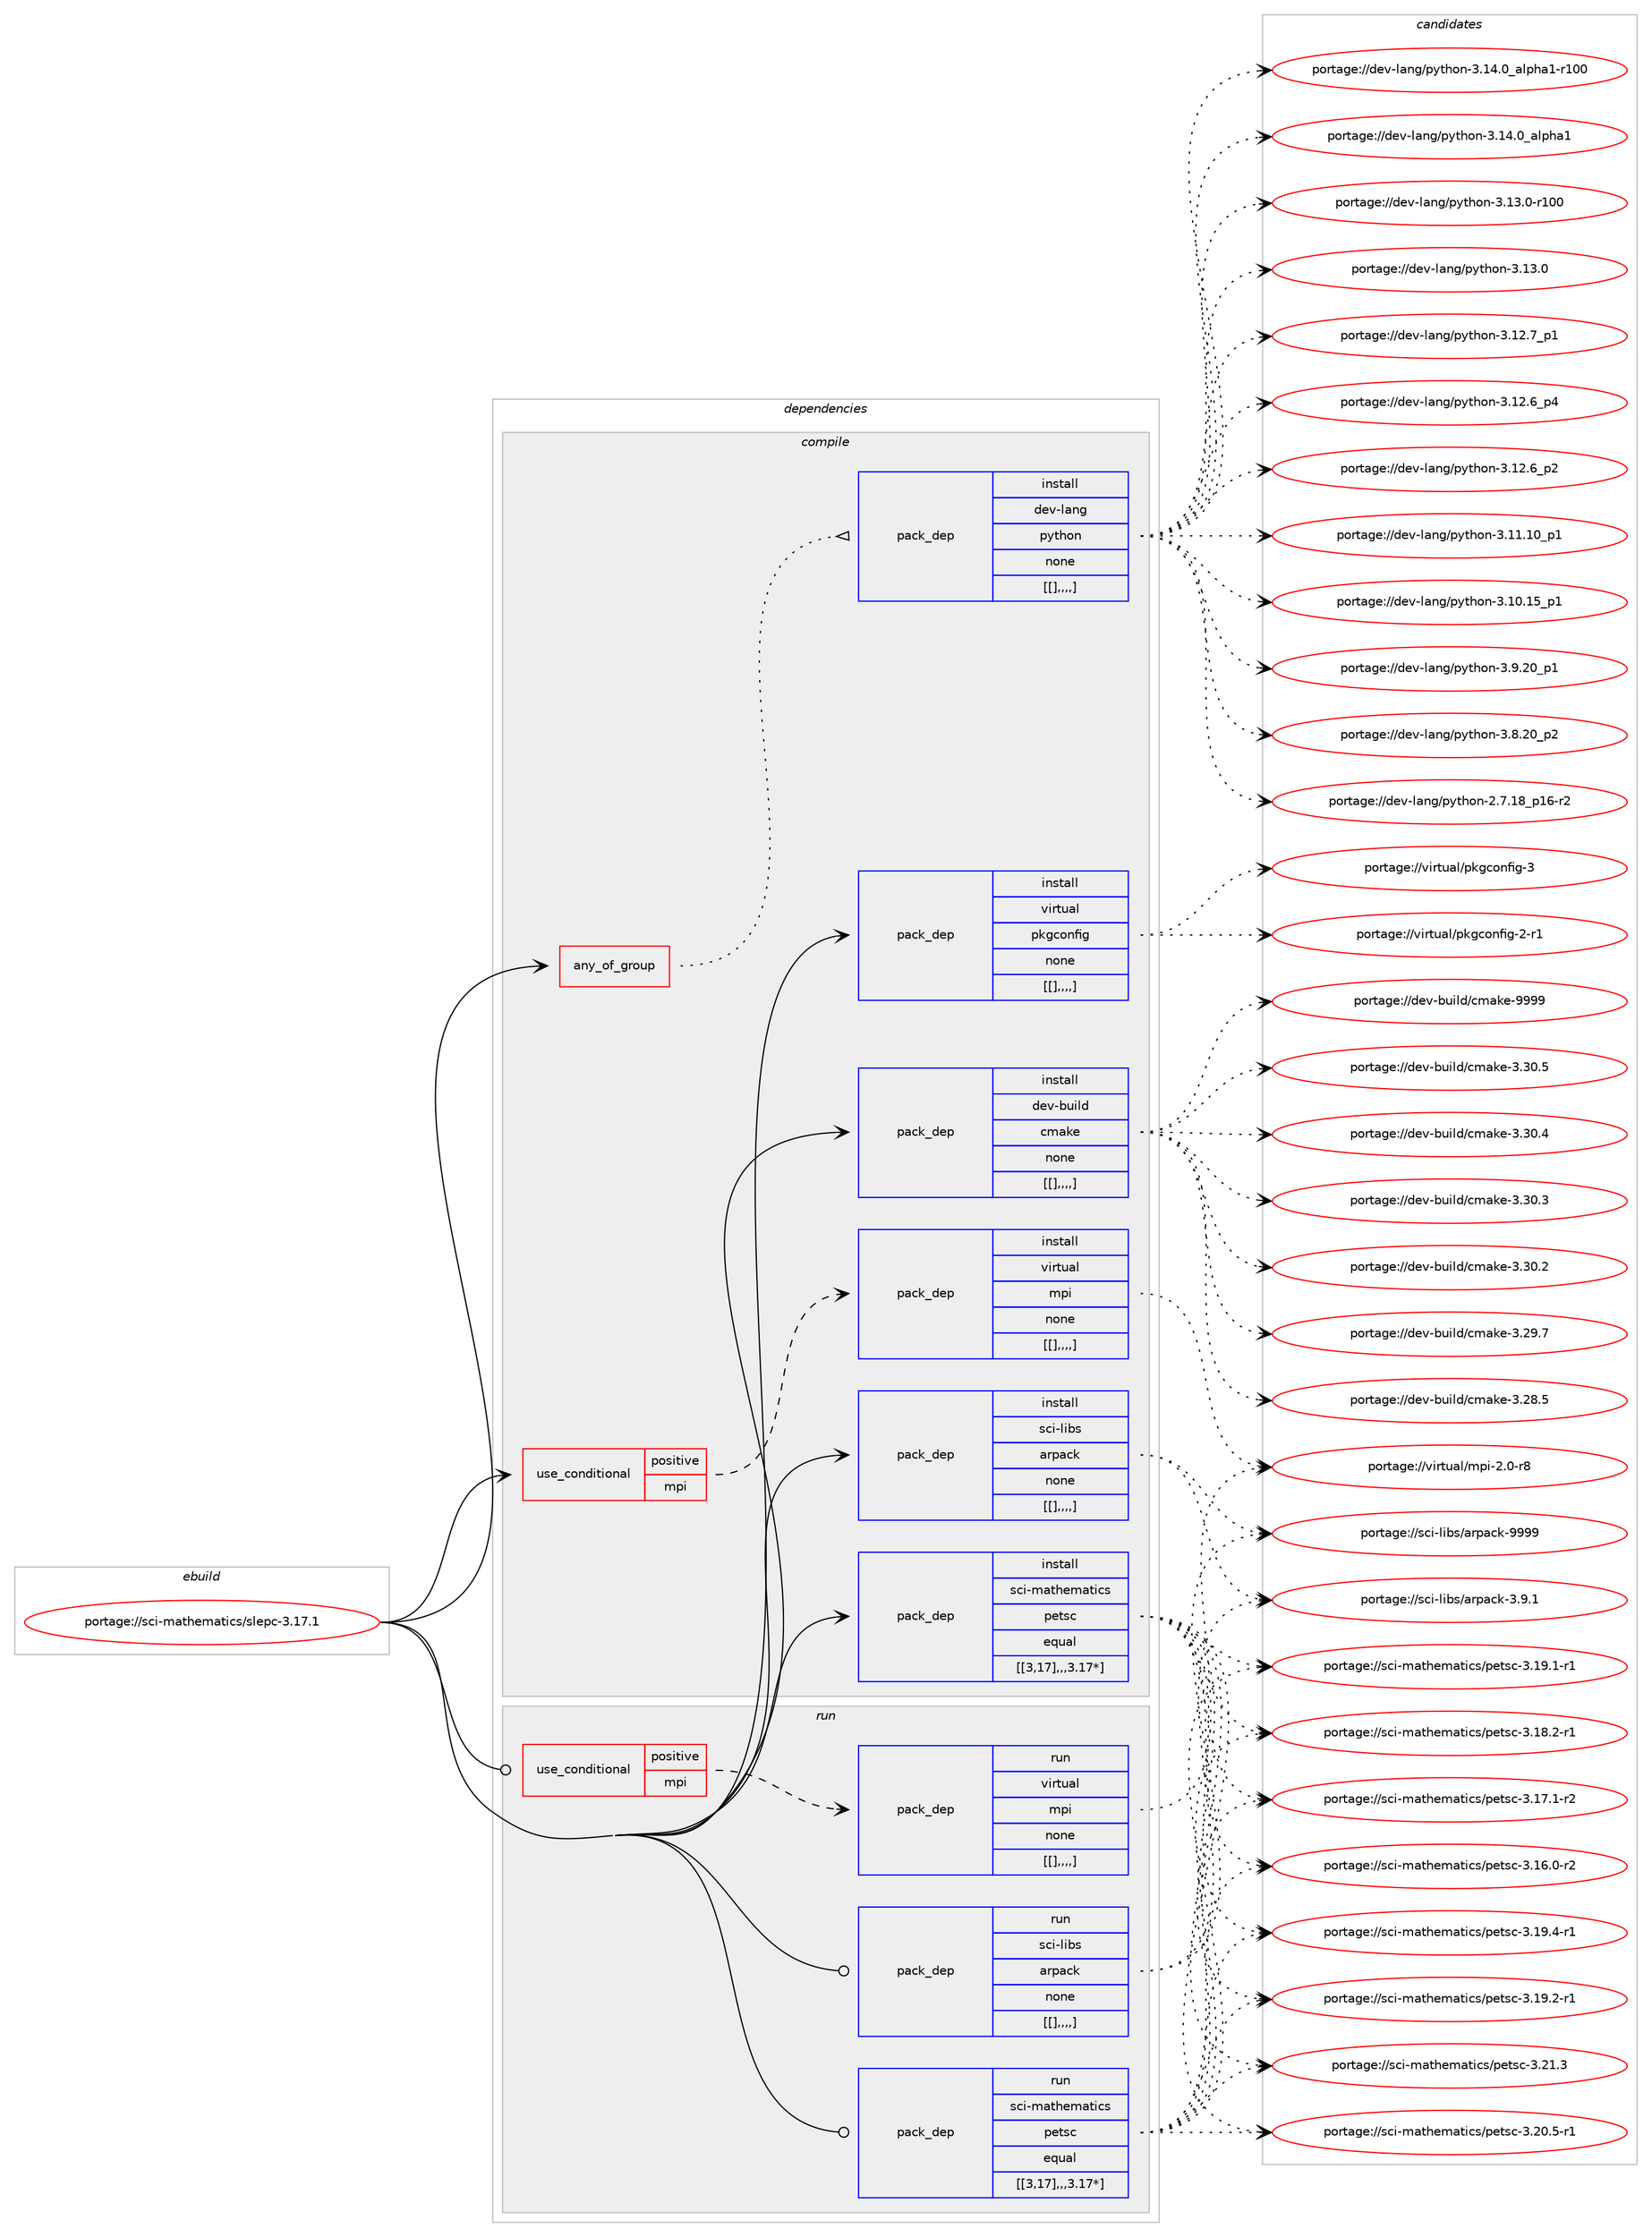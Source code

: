 digraph prolog {

# *************
# Graph options
# *************

newrank=true;
concentrate=true;
compound=true;
graph [rankdir=LR,fontname=Helvetica,fontsize=10,ranksep=1.5];#, ranksep=2.5, nodesep=0.2];
edge  [arrowhead=vee];
node  [fontname=Helvetica,fontsize=10];

# **********
# The ebuild
# **********

subgraph cluster_leftcol {
color=gray;
label=<<i>ebuild</i>>;
id [label="portage://sci-mathematics/slepc-3.17.1", color=red, width=4, href="../sci-mathematics/slepc-3.17.1.svg"];
}

# ****************
# The dependencies
# ****************

subgraph cluster_midcol {
color=gray;
label=<<i>dependencies</i>>;
subgraph cluster_compile {
fillcolor="#eeeeee";
style=filled;
label=<<i>compile</i>>;
subgraph any2969 {
dependency431409 [label=<<TABLE BORDER="0" CELLBORDER="1" CELLSPACING="0" CELLPADDING="4"><TR><TD CELLPADDING="10">any_of_group</TD></TR></TABLE>>, shape=none, color=red];subgraph pack313562 {
dependency431470 [label=<<TABLE BORDER="0" CELLBORDER="1" CELLSPACING="0" CELLPADDING="4" WIDTH="220"><TR><TD ROWSPAN="6" CELLPADDING="30">pack_dep</TD></TR><TR><TD WIDTH="110">install</TD></TR><TR><TD>dev-lang</TD></TR><TR><TD>python</TD></TR><TR><TD>none</TD></TR><TR><TD>[[],,,,]</TD></TR></TABLE>>, shape=none, color=blue];
}
dependency431409:e -> dependency431470:w [weight=20,style="dotted",arrowhead="oinv"];
}
id:e -> dependency431409:w [weight=20,style="solid",arrowhead="vee"];
subgraph cond114755 {
dependency431480 [label=<<TABLE BORDER="0" CELLBORDER="1" CELLSPACING="0" CELLPADDING="4"><TR><TD ROWSPAN="3" CELLPADDING="10">use_conditional</TD></TR><TR><TD>positive</TD></TR><TR><TD>mpi</TD></TR></TABLE>>, shape=none, color=red];
subgraph pack313568 {
dependency431506 [label=<<TABLE BORDER="0" CELLBORDER="1" CELLSPACING="0" CELLPADDING="4" WIDTH="220"><TR><TD ROWSPAN="6" CELLPADDING="30">pack_dep</TD></TR><TR><TD WIDTH="110">install</TD></TR><TR><TD>virtual</TD></TR><TR><TD>mpi</TD></TR><TR><TD>none</TD></TR><TR><TD>[[],,,,]</TD></TR></TABLE>>, shape=none, color=blue];
}
dependency431480:e -> dependency431506:w [weight=20,style="dashed",arrowhead="vee"];
}
id:e -> dependency431480:w [weight=20,style="solid",arrowhead="vee"];
subgraph pack313583 {
dependency431546 [label=<<TABLE BORDER="0" CELLBORDER="1" CELLSPACING="0" CELLPADDING="4" WIDTH="220"><TR><TD ROWSPAN="6" CELLPADDING="30">pack_dep</TD></TR><TR><TD WIDTH="110">install</TD></TR><TR><TD>dev-build</TD></TR><TR><TD>cmake</TD></TR><TR><TD>none</TD></TR><TR><TD>[[],,,,]</TD></TR></TABLE>>, shape=none, color=blue];
}
id:e -> dependency431546:w [weight=20,style="solid",arrowhead="vee"];
subgraph pack313626 {
dependency431589 [label=<<TABLE BORDER="0" CELLBORDER="1" CELLSPACING="0" CELLPADDING="4" WIDTH="220"><TR><TD ROWSPAN="6" CELLPADDING="30">pack_dep</TD></TR><TR><TD WIDTH="110">install</TD></TR><TR><TD>sci-libs</TD></TR><TR><TD>arpack</TD></TR><TR><TD>none</TD></TR><TR><TD>[[],,,,]</TD></TR></TABLE>>, shape=none, color=blue];
}
id:e -> dependency431589:w [weight=20,style="solid",arrowhead="vee"];
subgraph pack313684 {
dependency431694 [label=<<TABLE BORDER="0" CELLBORDER="1" CELLSPACING="0" CELLPADDING="4" WIDTH="220"><TR><TD ROWSPAN="6" CELLPADDING="30">pack_dep</TD></TR><TR><TD WIDTH="110">install</TD></TR><TR><TD>sci-mathematics</TD></TR><TR><TD>petsc</TD></TR><TR><TD>equal</TD></TR><TR><TD>[[3,17],,,3.17*]</TD></TR></TABLE>>, shape=none, color=blue];
}
id:e -> dependency431694:w [weight=20,style="solid",arrowhead="vee"];
subgraph pack313745 {
dependency431759 [label=<<TABLE BORDER="0" CELLBORDER="1" CELLSPACING="0" CELLPADDING="4" WIDTH="220"><TR><TD ROWSPAN="6" CELLPADDING="30">pack_dep</TD></TR><TR><TD WIDTH="110">install</TD></TR><TR><TD>virtual</TD></TR><TR><TD>pkgconfig</TD></TR><TR><TD>none</TD></TR><TR><TD>[[],,,,]</TD></TR></TABLE>>, shape=none, color=blue];
}
id:e -> dependency431759:w [weight=20,style="solid",arrowhead="vee"];
}
subgraph cluster_compileandrun {
fillcolor="#eeeeee";
style=filled;
label=<<i>compile and run</i>>;
}
subgraph cluster_run {
fillcolor="#eeeeee";
style=filled;
label=<<i>run</i>>;
subgraph cond114846 {
dependency431787 [label=<<TABLE BORDER="0" CELLBORDER="1" CELLSPACING="0" CELLPADDING="4"><TR><TD ROWSPAN="3" CELLPADDING="10">use_conditional</TD></TR><TR><TD>positive</TD></TR><TR><TD>mpi</TD></TR></TABLE>>, shape=none, color=red];
subgraph pack313779 {
dependency431792 [label=<<TABLE BORDER="0" CELLBORDER="1" CELLSPACING="0" CELLPADDING="4" WIDTH="220"><TR><TD ROWSPAN="6" CELLPADDING="30">pack_dep</TD></TR><TR><TD WIDTH="110">run</TD></TR><TR><TD>virtual</TD></TR><TR><TD>mpi</TD></TR><TR><TD>none</TD></TR><TR><TD>[[],,,,]</TD></TR></TABLE>>, shape=none, color=blue];
}
dependency431787:e -> dependency431792:w [weight=20,style="dashed",arrowhead="vee"];
}
id:e -> dependency431787:w [weight=20,style="solid",arrowhead="odot"];
subgraph pack313807 {
dependency431849 [label=<<TABLE BORDER="0" CELLBORDER="1" CELLSPACING="0" CELLPADDING="4" WIDTH="220"><TR><TD ROWSPAN="6" CELLPADDING="30">pack_dep</TD></TR><TR><TD WIDTH="110">run</TD></TR><TR><TD>sci-libs</TD></TR><TR><TD>arpack</TD></TR><TR><TD>none</TD></TR><TR><TD>[[],,,,]</TD></TR></TABLE>>, shape=none, color=blue];
}
id:e -> dependency431849:w [weight=20,style="solid",arrowhead="odot"];
subgraph pack313864 {
dependency431916 [label=<<TABLE BORDER="0" CELLBORDER="1" CELLSPACING="0" CELLPADDING="4" WIDTH="220"><TR><TD ROWSPAN="6" CELLPADDING="30">pack_dep</TD></TR><TR><TD WIDTH="110">run</TD></TR><TR><TD>sci-mathematics</TD></TR><TR><TD>petsc</TD></TR><TR><TD>equal</TD></TR><TR><TD>[[3,17],,,3.17*]</TD></TR></TABLE>>, shape=none, color=blue];
}
id:e -> dependency431916:w [weight=20,style="solid",arrowhead="odot"];
}
}

# **************
# The candidates
# **************

subgraph cluster_choices {
rank=same;
color=gray;
label=<<i>candidates</i>>;

subgraph choice312730 {
color=black;
nodesep=1;
choice100101118451089711010347112121116104111110455146495246489597108112104974945114494848 [label="portage://dev-lang/python-3.14.0_alpha1-r100", color=red, width=4,href="../dev-lang/python-3.14.0_alpha1-r100.svg"];
choice1001011184510897110103471121211161041111104551464952464895971081121049749 [label="portage://dev-lang/python-3.14.0_alpha1", color=red, width=4,href="../dev-lang/python-3.14.0_alpha1.svg"];
choice1001011184510897110103471121211161041111104551464951464845114494848 [label="portage://dev-lang/python-3.13.0-r100", color=red, width=4,href="../dev-lang/python-3.13.0-r100.svg"];
choice10010111845108971101034711212111610411111045514649514648 [label="portage://dev-lang/python-3.13.0", color=red, width=4,href="../dev-lang/python-3.13.0.svg"];
choice100101118451089711010347112121116104111110455146495046559511249 [label="portage://dev-lang/python-3.12.7_p1", color=red, width=4,href="../dev-lang/python-3.12.7_p1.svg"];
choice100101118451089711010347112121116104111110455146495046549511252 [label="portage://dev-lang/python-3.12.6_p4", color=red, width=4,href="../dev-lang/python-3.12.6_p4.svg"];
choice100101118451089711010347112121116104111110455146495046549511250 [label="portage://dev-lang/python-3.12.6_p2", color=red, width=4,href="../dev-lang/python-3.12.6_p2.svg"];
choice10010111845108971101034711212111610411111045514649494649489511249 [label="portage://dev-lang/python-3.11.10_p1", color=red, width=4,href="../dev-lang/python-3.11.10_p1.svg"];
choice10010111845108971101034711212111610411111045514649484649539511249 [label="portage://dev-lang/python-3.10.15_p1", color=red, width=4,href="../dev-lang/python-3.10.15_p1.svg"];
choice100101118451089711010347112121116104111110455146574650489511249 [label="portage://dev-lang/python-3.9.20_p1", color=red, width=4,href="../dev-lang/python-3.9.20_p1.svg"];
choice100101118451089711010347112121116104111110455146564650489511250 [label="portage://dev-lang/python-3.8.20_p2", color=red, width=4,href="../dev-lang/python-3.8.20_p2.svg"];
choice100101118451089711010347112121116104111110455046554649569511249544511450 [label="portage://dev-lang/python-2.7.18_p16-r2", color=red, width=4,href="../dev-lang/python-2.7.18_p16-r2.svg"];
dependency431470:e -> choice100101118451089711010347112121116104111110455146495246489597108112104974945114494848:w [style=dotted,weight="100"];
dependency431470:e -> choice1001011184510897110103471121211161041111104551464952464895971081121049749:w [style=dotted,weight="100"];
dependency431470:e -> choice1001011184510897110103471121211161041111104551464951464845114494848:w [style=dotted,weight="100"];
dependency431470:e -> choice10010111845108971101034711212111610411111045514649514648:w [style=dotted,weight="100"];
dependency431470:e -> choice100101118451089711010347112121116104111110455146495046559511249:w [style=dotted,weight="100"];
dependency431470:e -> choice100101118451089711010347112121116104111110455146495046549511252:w [style=dotted,weight="100"];
dependency431470:e -> choice100101118451089711010347112121116104111110455146495046549511250:w [style=dotted,weight="100"];
dependency431470:e -> choice10010111845108971101034711212111610411111045514649494649489511249:w [style=dotted,weight="100"];
dependency431470:e -> choice10010111845108971101034711212111610411111045514649484649539511249:w [style=dotted,weight="100"];
dependency431470:e -> choice100101118451089711010347112121116104111110455146574650489511249:w [style=dotted,weight="100"];
dependency431470:e -> choice100101118451089711010347112121116104111110455146564650489511250:w [style=dotted,weight="100"];
dependency431470:e -> choice100101118451089711010347112121116104111110455046554649569511249544511450:w [style=dotted,weight="100"];
}
subgraph choice312758 {
color=black;
nodesep=1;
choice1181051141161179710847109112105455046484511456 [label="portage://virtual/mpi-2.0-r8", color=red, width=4,href="../virtual/mpi-2.0-r8.svg"];
dependency431506:e -> choice1181051141161179710847109112105455046484511456:w [style=dotted,weight="100"];
}
subgraph choice312779 {
color=black;
nodesep=1;
choice10010111845981171051081004799109971071014557575757 [label="portage://dev-build/cmake-9999", color=red, width=4,href="../dev-build/cmake-9999.svg"];
choice100101118459811710510810047991099710710145514651484653 [label="portage://dev-build/cmake-3.30.5", color=red, width=4,href="../dev-build/cmake-3.30.5.svg"];
choice100101118459811710510810047991099710710145514651484652 [label="portage://dev-build/cmake-3.30.4", color=red, width=4,href="../dev-build/cmake-3.30.4.svg"];
choice100101118459811710510810047991099710710145514651484651 [label="portage://dev-build/cmake-3.30.3", color=red, width=4,href="../dev-build/cmake-3.30.3.svg"];
choice100101118459811710510810047991099710710145514651484650 [label="portage://dev-build/cmake-3.30.2", color=red, width=4,href="../dev-build/cmake-3.30.2.svg"];
choice100101118459811710510810047991099710710145514650574655 [label="portage://dev-build/cmake-3.29.7", color=red, width=4,href="../dev-build/cmake-3.29.7.svg"];
choice100101118459811710510810047991099710710145514650564653 [label="portage://dev-build/cmake-3.28.5", color=red, width=4,href="../dev-build/cmake-3.28.5.svg"];
dependency431546:e -> choice10010111845981171051081004799109971071014557575757:w [style=dotted,weight="100"];
dependency431546:e -> choice100101118459811710510810047991099710710145514651484653:w [style=dotted,weight="100"];
dependency431546:e -> choice100101118459811710510810047991099710710145514651484652:w [style=dotted,weight="100"];
dependency431546:e -> choice100101118459811710510810047991099710710145514651484651:w [style=dotted,weight="100"];
dependency431546:e -> choice100101118459811710510810047991099710710145514651484650:w [style=dotted,weight="100"];
dependency431546:e -> choice100101118459811710510810047991099710710145514650574655:w [style=dotted,weight="100"];
dependency431546:e -> choice100101118459811710510810047991099710710145514650564653:w [style=dotted,weight="100"];
}
subgraph choice312806 {
color=black;
nodesep=1;
choice115991054510810598115479711411297991074557575757 [label="portage://sci-libs/arpack-9999", color=red, width=4,href="../sci-libs/arpack-9999.svg"];
choice11599105451081059811547971141129799107455146574649 [label="portage://sci-libs/arpack-3.9.1", color=red, width=4,href="../sci-libs/arpack-3.9.1.svg"];
dependency431589:e -> choice115991054510810598115479711411297991074557575757:w [style=dotted,weight="100"];
dependency431589:e -> choice11599105451081059811547971141129799107455146574649:w [style=dotted,weight="100"];
}
subgraph choice312809 {
color=black;
nodesep=1;
choice1159910545109971161041011099711610599115471121011161159945514650494651 [label="portage://sci-mathematics/petsc-3.21.3", color=red, width=4,href="../sci-mathematics/petsc-3.21.3.svg"];
choice11599105451099711610410110997116105991154711210111611599455146504846534511449 [label="portage://sci-mathematics/petsc-3.20.5-r1", color=red, width=4,href="../sci-mathematics/petsc-3.20.5-r1.svg"];
choice11599105451099711610410110997116105991154711210111611599455146495746524511449 [label="portage://sci-mathematics/petsc-3.19.4-r1", color=red, width=4,href="../sci-mathematics/petsc-3.19.4-r1.svg"];
choice11599105451099711610410110997116105991154711210111611599455146495746504511449 [label="portage://sci-mathematics/petsc-3.19.2-r1", color=red, width=4,href="../sci-mathematics/petsc-3.19.2-r1.svg"];
choice11599105451099711610410110997116105991154711210111611599455146495746494511449 [label="portage://sci-mathematics/petsc-3.19.1-r1", color=red, width=4,href="../sci-mathematics/petsc-3.19.1-r1.svg"];
choice11599105451099711610410110997116105991154711210111611599455146495646504511449 [label="portage://sci-mathematics/petsc-3.18.2-r1", color=red, width=4,href="../sci-mathematics/petsc-3.18.2-r1.svg"];
choice11599105451099711610410110997116105991154711210111611599455146495546494511450 [label="portage://sci-mathematics/petsc-3.17.1-r2", color=red, width=4,href="../sci-mathematics/petsc-3.17.1-r2.svg"];
choice11599105451099711610410110997116105991154711210111611599455146495446484511450 [label="portage://sci-mathematics/petsc-3.16.0-r2", color=red, width=4,href="../sci-mathematics/petsc-3.16.0-r2.svg"];
dependency431694:e -> choice1159910545109971161041011099711610599115471121011161159945514650494651:w [style=dotted,weight="100"];
dependency431694:e -> choice11599105451099711610410110997116105991154711210111611599455146504846534511449:w [style=dotted,weight="100"];
dependency431694:e -> choice11599105451099711610410110997116105991154711210111611599455146495746524511449:w [style=dotted,weight="100"];
dependency431694:e -> choice11599105451099711610410110997116105991154711210111611599455146495746504511449:w [style=dotted,weight="100"];
dependency431694:e -> choice11599105451099711610410110997116105991154711210111611599455146495746494511449:w [style=dotted,weight="100"];
dependency431694:e -> choice11599105451099711610410110997116105991154711210111611599455146495646504511449:w [style=dotted,weight="100"];
dependency431694:e -> choice11599105451099711610410110997116105991154711210111611599455146495546494511450:w [style=dotted,weight="100"];
dependency431694:e -> choice11599105451099711610410110997116105991154711210111611599455146495446484511450:w [style=dotted,weight="100"];
}
subgraph choice312817 {
color=black;
nodesep=1;
choice1181051141161179710847112107103991111101021051034551 [label="portage://virtual/pkgconfig-3", color=red, width=4,href="../virtual/pkgconfig-3.svg"];
choice11810511411611797108471121071039911111010210510345504511449 [label="portage://virtual/pkgconfig-2-r1", color=red, width=4,href="../virtual/pkgconfig-2-r1.svg"];
dependency431759:e -> choice1181051141161179710847112107103991111101021051034551:w [style=dotted,weight="100"];
dependency431759:e -> choice11810511411611797108471121071039911111010210510345504511449:w [style=dotted,weight="100"];
}
subgraph choice312835 {
color=black;
nodesep=1;
choice1181051141161179710847109112105455046484511456 [label="portage://virtual/mpi-2.0-r8", color=red, width=4,href="../virtual/mpi-2.0-r8.svg"];
dependency431792:e -> choice1181051141161179710847109112105455046484511456:w [style=dotted,weight="100"];
}
subgraph choice312851 {
color=black;
nodesep=1;
choice115991054510810598115479711411297991074557575757 [label="portage://sci-libs/arpack-9999", color=red, width=4,href="../sci-libs/arpack-9999.svg"];
choice11599105451081059811547971141129799107455146574649 [label="portage://sci-libs/arpack-3.9.1", color=red, width=4,href="../sci-libs/arpack-3.9.1.svg"];
dependency431849:e -> choice115991054510810598115479711411297991074557575757:w [style=dotted,weight="100"];
dependency431849:e -> choice11599105451081059811547971141129799107455146574649:w [style=dotted,weight="100"];
}
subgraph choice312862 {
color=black;
nodesep=1;
choice1159910545109971161041011099711610599115471121011161159945514650494651 [label="portage://sci-mathematics/petsc-3.21.3", color=red, width=4,href="../sci-mathematics/petsc-3.21.3.svg"];
choice11599105451099711610410110997116105991154711210111611599455146504846534511449 [label="portage://sci-mathematics/petsc-3.20.5-r1", color=red, width=4,href="../sci-mathematics/petsc-3.20.5-r1.svg"];
choice11599105451099711610410110997116105991154711210111611599455146495746524511449 [label="portage://sci-mathematics/petsc-3.19.4-r1", color=red, width=4,href="../sci-mathematics/petsc-3.19.4-r1.svg"];
choice11599105451099711610410110997116105991154711210111611599455146495746504511449 [label="portage://sci-mathematics/petsc-3.19.2-r1", color=red, width=4,href="../sci-mathematics/petsc-3.19.2-r1.svg"];
choice11599105451099711610410110997116105991154711210111611599455146495746494511449 [label="portage://sci-mathematics/petsc-3.19.1-r1", color=red, width=4,href="../sci-mathematics/petsc-3.19.1-r1.svg"];
choice11599105451099711610410110997116105991154711210111611599455146495646504511449 [label="portage://sci-mathematics/petsc-3.18.2-r1", color=red, width=4,href="../sci-mathematics/petsc-3.18.2-r1.svg"];
choice11599105451099711610410110997116105991154711210111611599455146495546494511450 [label="portage://sci-mathematics/petsc-3.17.1-r2", color=red, width=4,href="../sci-mathematics/petsc-3.17.1-r2.svg"];
choice11599105451099711610410110997116105991154711210111611599455146495446484511450 [label="portage://sci-mathematics/petsc-3.16.0-r2", color=red, width=4,href="../sci-mathematics/petsc-3.16.0-r2.svg"];
dependency431916:e -> choice1159910545109971161041011099711610599115471121011161159945514650494651:w [style=dotted,weight="100"];
dependency431916:e -> choice11599105451099711610410110997116105991154711210111611599455146504846534511449:w [style=dotted,weight="100"];
dependency431916:e -> choice11599105451099711610410110997116105991154711210111611599455146495746524511449:w [style=dotted,weight="100"];
dependency431916:e -> choice11599105451099711610410110997116105991154711210111611599455146495746504511449:w [style=dotted,weight="100"];
dependency431916:e -> choice11599105451099711610410110997116105991154711210111611599455146495746494511449:w [style=dotted,weight="100"];
dependency431916:e -> choice11599105451099711610410110997116105991154711210111611599455146495646504511449:w [style=dotted,weight="100"];
dependency431916:e -> choice11599105451099711610410110997116105991154711210111611599455146495546494511450:w [style=dotted,weight="100"];
dependency431916:e -> choice11599105451099711610410110997116105991154711210111611599455146495446484511450:w [style=dotted,weight="100"];
}
}

}
